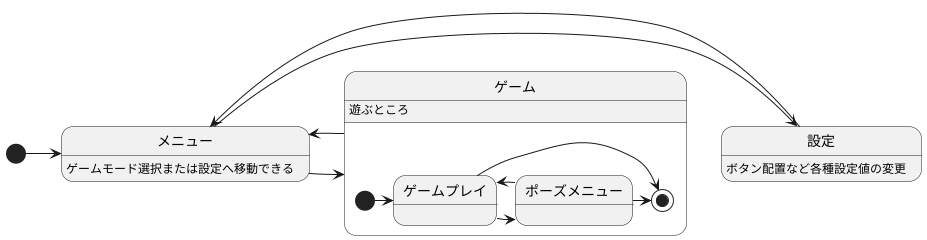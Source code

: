 @startuml flowchart
メニュー: ゲームモード選択または設定へ移動できる
設定: ボタン配置など各種設定値の変更
ゲーム: 遊ぶところ

state ゲーム {
  [*] -> ゲームプレイ
  ゲームプレイ -> ポーズメニュー
  ゲームプレイ -> [*]
  ポーズメニュー -> ゲームプレイ
  ポーズメニュー -> [*]
}

[*] -> メニュー
メニュー -> 設定
設定 -> メニュー
メニュー -> ゲーム
ゲーム -> メニュー
@enduml
